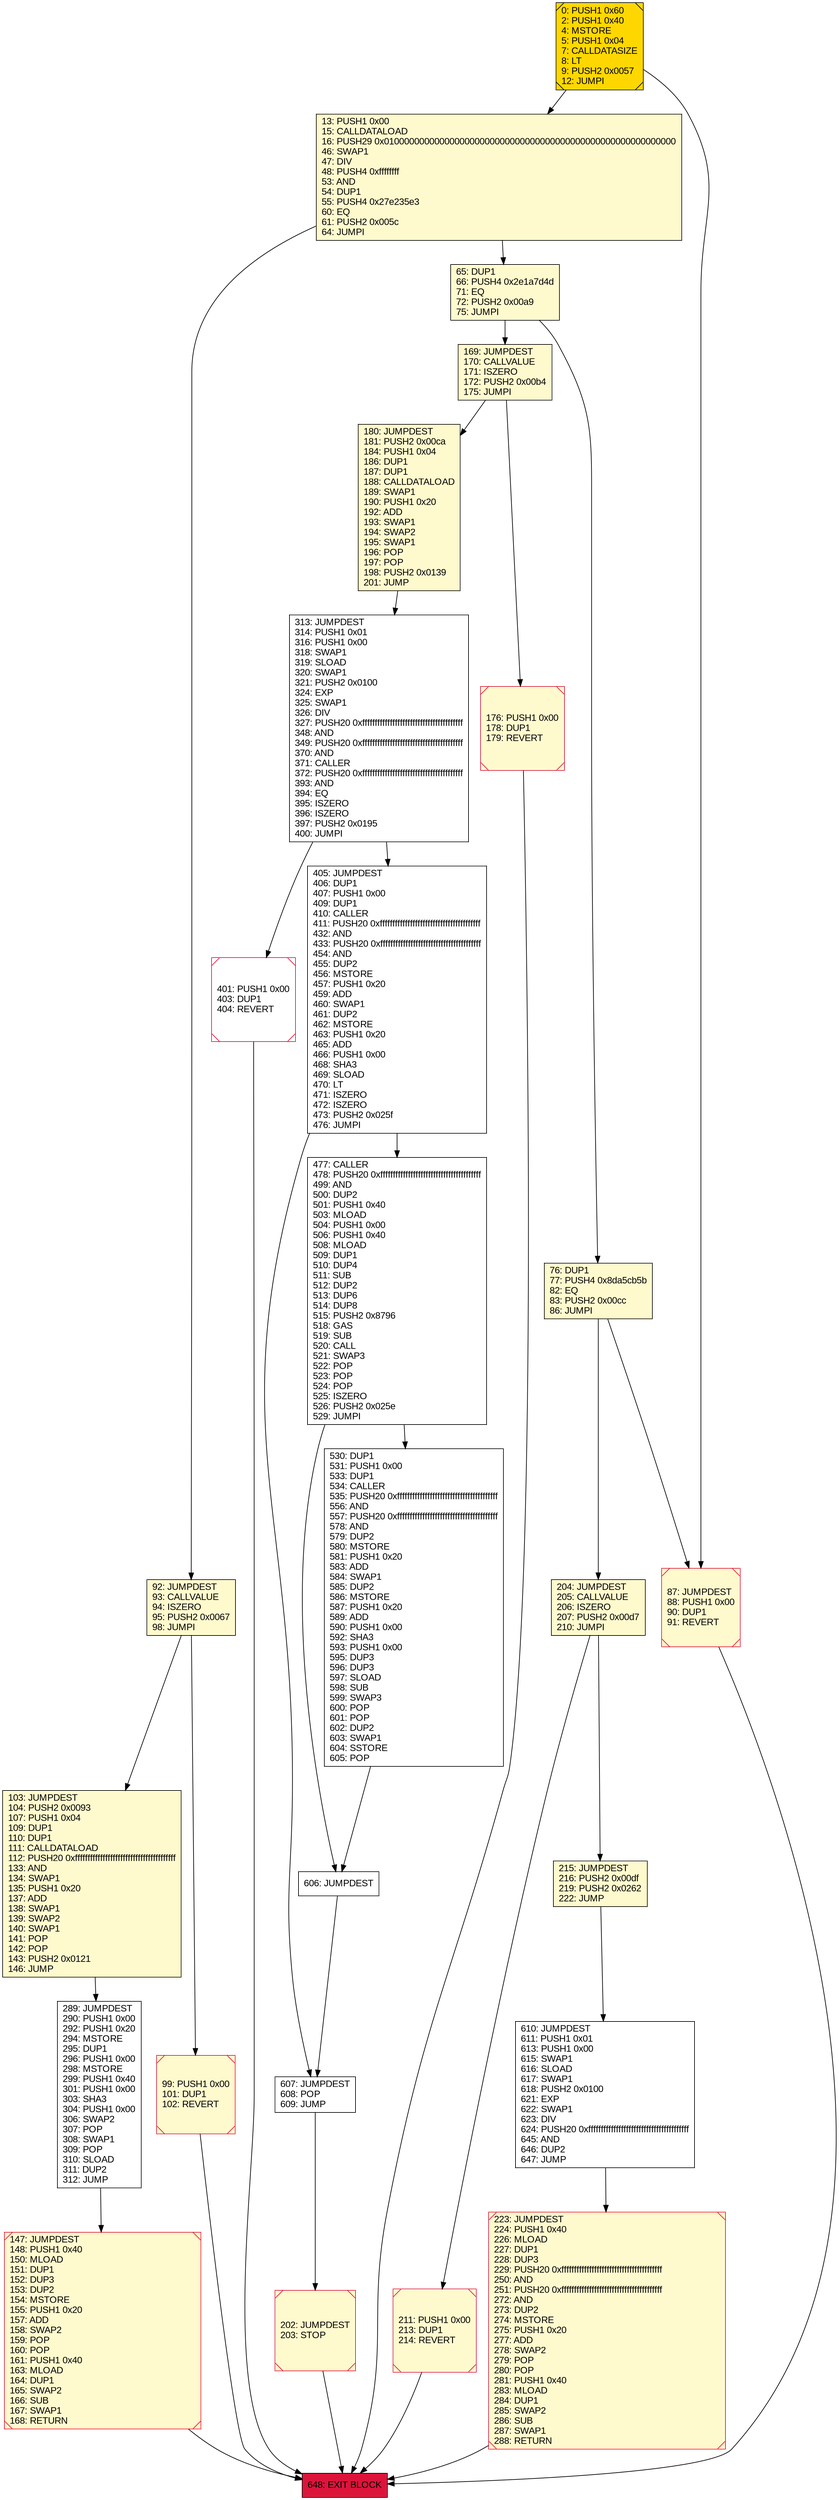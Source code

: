 digraph G {
bgcolor=transparent rankdir=UD;
node [shape=box style=filled color=black fillcolor=white fontname=arial fontcolor=black];
99 [label="99: PUSH1 0x00\l101: DUP1\l102: REVERT\l" fillcolor=lemonchiffon shape=Msquare color=crimson ];
103 [label="103: JUMPDEST\l104: PUSH2 0x0093\l107: PUSH1 0x04\l109: DUP1\l110: DUP1\l111: CALLDATALOAD\l112: PUSH20 0xffffffffffffffffffffffffffffffffffffffff\l133: AND\l134: SWAP1\l135: PUSH1 0x20\l137: ADD\l138: SWAP1\l139: SWAP2\l140: SWAP1\l141: POP\l142: POP\l143: PUSH2 0x0121\l146: JUMP\l" fillcolor=lemonchiffon ];
648 [label="648: EXIT BLOCK\l" fillcolor=crimson ];
223 [label="223: JUMPDEST\l224: PUSH1 0x40\l226: MLOAD\l227: DUP1\l228: DUP3\l229: PUSH20 0xffffffffffffffffffffffffffffffffffffffff\l250: AND\l251: PUSH20 0xffffffffffffffffffffffffffffffffffffffff\l272: AND\l273: DUP2\l274: MSTORE\l275: PUSH1 0x20\l277: ADD\l278: SWAP2\l279: POP\l280: POP\l281: PUSH1 0x40\l283: MLOAD\l284: DUP1\l285: SWAP2\l286: SUB\l287: SWAP1\l288: RETURN\l" fillcolor=lemonchiffon shape=Msquare color=crimson ];
13 [label="13: PUSH1 0x00\l15: CALLDATALOAD\l16: PUSH29 0x0100000000000000000000000000000000000000000000000000000000\l46: SWAP1\l47: DIV\l48: PUSH4 0xffffffff\l53: AND\l54: DUP1\l55: PUSH4 0x27e235e3\l60: EQ\l61: PUSH2 0x005c\l64: JUMPI\l" fillcolor=lemonchiffon ];
76 [label="76: DUP1\l77: PUSH4 0x8da5cb5b\l82: EQ\l83: PUSH2 0x00cc\l86: JUMPI\l" fillcolor=lemonchiffon ];
176 [label="176: PUSH1 0x00\l178: DUP1\l179: REVERT\l" fillcolor=lemonchiffon shape=Msquare color=crimson ];
87 [label="87: JUMPDEST\l88: PUSH1 0x00\l90: DUP1\l91: REVERT\l" fillcolor=lemonchiffon shape=Msquare color=crimson ];
606 [label="606: JUMPDEST\l" ];
405 [label="405: JUMPDEST\l406: DUP1\l407: PUSH1 0x00\l409: DUP1\l410: CALLER\l411: PUSH20 0xffffffffffffffffffffffffffffffffffffffff\l432: AND\l433: PUSH20 0xffffffffffffffffffffffffffffffffffffffff\l454: AND\l455: DUP2\l456: MSTORE\l457: PUSH1 0x20\l459: ADD\l460: SWAP1\l461: DUP2\l462: MSTORE\l463: PUSH1 0x20\l465: ADD\l466: PUSH1 0x00\l468: SHA3\l469: SLOAD\l470: LT\l471: ISZERO\l472: ISZERO\l473: PUSH2 0x025f\l476: JUMPI\l" ];
169 [label="169: JUMPDEST\l170: CALLVALUE\l171: ISZERO\l172: PUSH2 0x00b4\l175: JUMPI\l" fillcolor=lemonchiffon ];
202 [label="202: JUMPDEST\l203: STOP\l" fillcolor=lemonchiffon shape=Msquare color=crimson ];
147 [label="147: JUMPDEST\l148: PUSH1 0x40\l150: MLOAD\l151: DUP1\l152: DUP3\l153: DUP2\l154: MSTORE\l155: PUSH1 0x20\l157: ADD\l158: SWAP2\l159: POP\l160: POP\l161: PUSH1 0x40\l163: MLOAD\l164: DUP1\l165: SWAP2\l166: SUB\l167: SWAP1\l168: RETURN\l" fillcolor=lemonchiffon shape=Msquare color=crimson ];
477 [label="477: CALLER\l478: PUSH20 0xffffffffffffffffffffffffffffffffffffffff\l499: AND\l500: DUP2\l501: PUSH1 0x40\l503: MLOAD\l504: PUSH1 0x00\l506: PUSH1 0x40\l508: MLOAD\l509: DUP1\l510: DUP4\l511: SUB\l512: DUP2\l513: DUP6\l514: DUP8\l515: PUSH2 0x8796\l518: GAS\l519: SUB\l520: CALL\l521: SWAP3\l522: POP\l523: POP\l524: POP\l525: ISZERO\l526: PUSH2 0x025e\l529: JUMPI\l" ];
92 [label="92: JUMPDEST\l93: CALLVALUE\l94: ISZERO\l95: PUSH2 0x0067\l98: JUMPI\l" fillcolor=lemonchiffon ];
401 [label="401: PUSH1 0x00\l403: DUP1\l404: REVERT\l" shape=Msquare color=crimson ];
211 [label="211: PUSH1 0x00\l213: DUP1\l214: REVERT\l" fillcolor=lemonchiffon shape=Msquare color=crimson ];
0 [label="0: PUSH1 0x60\l2: PUSH1 0x40\l4: MSTORE\l5: PUSH1 0x04\l7: CALLDATASIZE\l8: LT\l9: PUSH2 0x0057\l12: JUMPI\l" fillcolor=lemonchiffon shape=Msquare fillcolor=gold ];
180 [label="180: JUMPDEST\l181: PUSH2 0x00ca\l184: PUSH1 0x04\l186: DUP1\l187: DUP1\l188: CALLDATALOAD\l189: SWAP1\l190: PUSH1 0x20\l192: ADD\l193: SWAP1\l194: SWAP2\l195: SWAP1\l196: POP\l197: POP\l198: PUSH2 0x0139\l201: JUMP\l" fillcolor=lemonchiffon ];
215 [label="215: JUMPDEST\l216: PUSH2 0x00df\l219: PUSH2 0x0262\l222: JUMP\l" fillcolor=lemonchiffon ];
607 [label="607: JUMPDEST\l608: POP\l609: JUMP\l" ];
65 [label="65: DUP1\l66: PUSH4 0x2e1a7d4d\l71: EQ\l72: PUSH2 0x00a9\l75: JUMPI\l" fillcolor=lemonchiffon ];
289 [label="289: JUMPDEST\l290: PUSH1 0x00\l292: PUSH1 0x20\l294: MSTORE\l295: DUP1\l296: PUSH1 0x00\l298: MSTORE\l299: PUSH1 0x40\l301: PUSH1 0x00\l303: SHA3\l304: PUSH1 0x00\l306: SWAP2\l307: POP\l308: SWAP1\l309: POP\l310: SLOAD\l311: DUP2\l312: JUMP\l" ];
313 [label="313: JUMPDEST\l314: PUSH1 0x01\l316: PUSH1 0x00\l318: SWAP1\l319: SLOAD\l320: SWAP1\l321: PUSH2 0x0100\l324: EXP\l325: SWAP1\l326: DIV\l327: PUSH20 0xffffffffffffffffffffffffffffffffffffffff\l348: AND\l349: PUSH20 0xffffffffffffffffffffffffffffffffffffffff\l370: AND\l371: CALLER\l372: PUSH20 0xffffffffffffffffffffffffffffffffffffffff\l393: AND\l394: EQ\l395: ISZERO\l396: ISZERO\l397: PUSH2 0x0195\l400: JUMPI\l" ];
610 [label="610: JUMPDEST\l611: PUSH1 0x01\l613: PUSH1 0x00\l615: SWAP1\l616: SLOAD\l617: SWAP1\l618: PUSH2 0x0100\l621: EXP\l622: SWAP1\l623: DIV\l624: PUSH20 0xffffffffffffffffffffffffffffffffffffffff\l645: AND\l646: DUP2\l647: JUMP\l" ];
530 [label="530: DUP1\l531: PUSH1 0x00\l533: DUP1\l534: CALLER\l535: PUSH20 0xffffffffffffffffffffffffffffffffffffffff\l556: AND\l557: PUSH20 0xffffffffffffffffffffffffffffffffffffffff\l578: AND\l579: DUP2\l580: MSTORE\l581: PUSH1 0x20\l583: ADD\l584: SWAP1\l585: DUP2\l586: MSTORE\l587: PUSH1 0x20\l589: ADD\l590: PUSH1 0x00\l592: SHA3\l593: PUSH1 0x00\l595: DUP3\l596: DUP3\l597: SLOAD\l598: SUB\l599: SWAP3\l600: POP\l601: POP\l602: DUP2\l603: SWAP1\l604: SSTORE\l605: POP\l" ];
204 [label="204: JUMPDEST\l205: CALLVALUE\l206: ISZERO\l207: PUSH2 0x00d7\l210: JUMPI\l" fillcolor=lemonchiffon ];
76 -> 87;
223 -> 648;
169 -> 176;
99 -> 648;
204 -> 215;
215 -> 610;
204 -> 211;
313 -> 401;
180 -> 313;
202 -> 648;
477 -> 530;
176 -> 648;
87 -> 648;
289 -> 147;
0 -> 87;
65 -> 169;
607 -> 202;
65 -> 76;
147 -> 648;
313 -> 405;
169 -> 180;
606 -> 607;
405 -> 607;
530 -> 606;
76 -> 204;
92 -> 99;
92 -> 103;
610 -> 223;
13 -> 65;
103 -> 289;
401 -> 648;
211 -> 648;
477 -> 606;
0 -> 13;
405 -> 477;
13 -> 92;
}